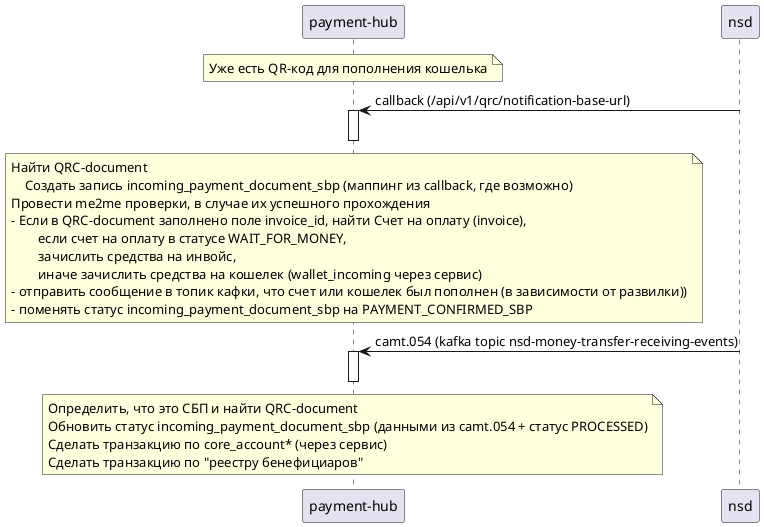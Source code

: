 @startuml

participant "payment-hub" as hub
participant nsd

note over hub
    Уже есть QR-код для пополнения кошелька
endnote

nsd -> hub++: callback (/api/v1/qrc/notification-base-url)
note over hub
    Найти QRC-document
        Создать запись incoming_payment_document_sbp (маппинг из callback, где возможно)
    Провести me2me проверки, в случае их успешного прохождения
    - Если в QRC-document заполнено поле invoice_id, найти Счет на оплату (invoice),
            если счет на оплату в статусе WAIT_FOR_MONEY,
            зачислить средства на инвойс,
            иначе зачислить средства на кошелек (wallet_incoming через сервис)
    - отправить сообщение в топик кафки, что счет или кошелек был пополнен (в зависимости от развилки))
    - поменять статус incoming_payment_document_sbp на PAYMENT_CONFIRMED_SBP
endnote
hub--

nsd -> hub++: camt.054 (kafka topic nsd-money-transfer-receiving-events)
note over hub
    Определить, что это СБП и найти QRC-document
    Обновить статус incoming_payment_document_sbp (данными из camt.054 + статус PROCESSED)
    Сделать транзакцию по core_account* (через сервис)
    Сделать транзакцию по "реестру бенефициаров"
endnote
hub--

@enduml
